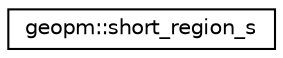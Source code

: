 digraph "Graphical Class Hierarchy"
{
 // LATEX_PDF_SIZE
  edge [fontname="Helvetica",fontsize="10",labelfontname="Helvetica",labelfontsize="10"];
  node [fontname="Helvetica",fontsize="10",shape=record];
  rankdir="LR";
  Node0 [label="geopm::short_region_s",height=0.2,width=0.4,color="black", fillcolor="white", style="filled",URL="$structgeopm_1_1short__region__s.html",tooltip=" "];
}
